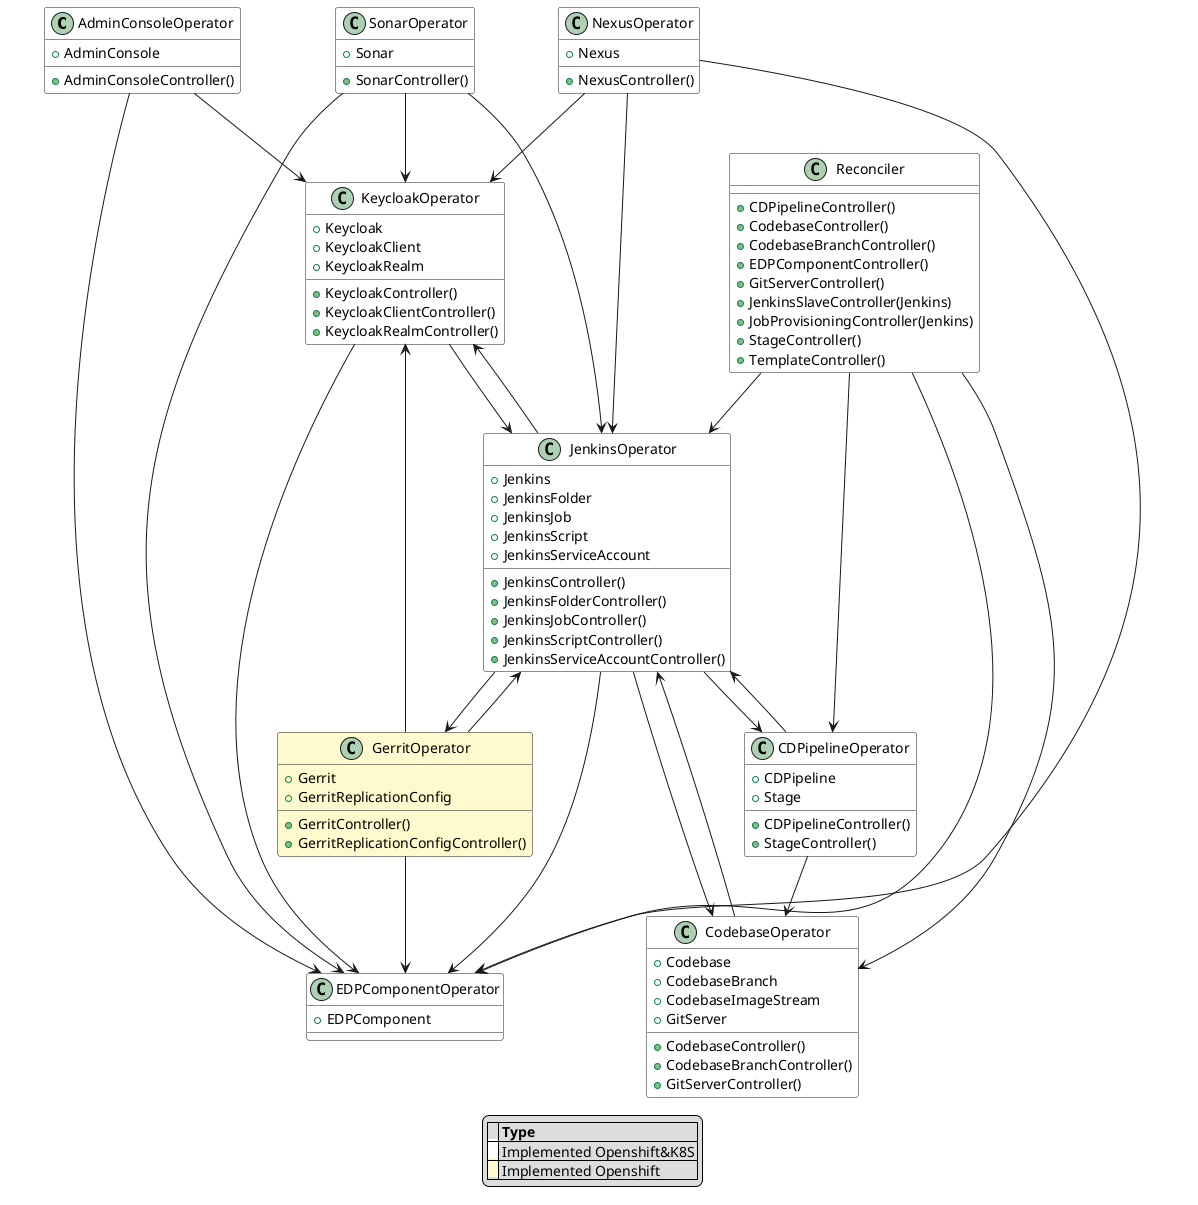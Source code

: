 @startuml

skinparam class {
    BackgroundColor #white
}

class AdminConsoleOperator {
+AdminConsole
+AdminConsoleController()
}
class CDPipelineOperator {
+CDPipeline
+Stage
+CDPipelineController()
+StageController()
}
class CodebaseOperator {
+Codebase
+CodebaseBranch
+CodebaseImageStream
+GitServer
+CodebaseController()
+CodebaseBranchController()
+GitServerController()
}
class EDPComponentOperator {
+EDPComponent
}
class GerritOperator #lemonchiffon {
+Gerrit
+GerritReplicationConfig
+GerritController()
+GerritReplicationConfigController()
}
class JenkinsOperator {
+Jenkins
+JenkinsFolder
+JenkinsJob
+JenkinsScript
+JenkinsServiceAccount
+JenkinsController()
+JenkinsFolderController()
+JenkinsJobController()
+JenkinsScriptController()
+JenkinsServiceAccountController()
}
class KeycloakOperator {
+Keycloak
+KeycloakClient
+KeycloakRealm
+KeycloakController()
+KeycloakClientController()
+KeycloakRealmController()
}
class NexusOperator  {
+Nexus
+NexusController()
}
class SonarOperator {
+Sonar
+SonarController()
}
class Reconciler {
+CDPipelineController()
+CodebaseController()
+CodebaseBranchController()
+EDPComponentController()
+GitServerController()
+JenkinsSlaveController(Jenkins)
+JobProvisioningController(Jenkins)
+StageController()
+TemplateController()
}

AdminConsoleOperator --> EDPComponentOperator
AdminConsoleOperator --> KeycloakOperator
CDPipelineOperator --> CodebaseOperator
CDPipelineOperator --> JenkinsOperator
CodebaseOperator --> JenkinsOperator
GerritOperator --> EDPComponentOperator
GerritOperator --> JenkinsOperator
GerritOperator --> KeycloakOperator
JenkinsOperator --> CDPipelineOperator
JenkinsOperator --> CodebaseOperator
JenkinsOperator --> EDPComponentOperator
JenkinsOperator --> GerritOperator
JenkinsOperator --> KeycloakOperator
KeycloakOperator --> EDPComponentOperator
KeycloakOperator --> JenkinsOperator
NexusOperator --> EDPComponentOperator
NexusOperator --> JenkinsOperator
NexusOperator --> KeycloakOperator
SonarOperator --> EDPComponentOperator
SonarOperator --> JenkinsOperator
SonarOperator --> KeycloakOperator
Reconciler --> CDPipelineOperator
Reconciler --> CodebaseOperator
Reconciler --> EDPComponentOperator
Reconciler --> JenkinsOperator

legend
|= |= Type |
|<back:white>   </back>| Implemented Openshift&K8S |
|<back:#lemonchiffon>   </back>| Implemented Openshift |
endlegend

@enduml